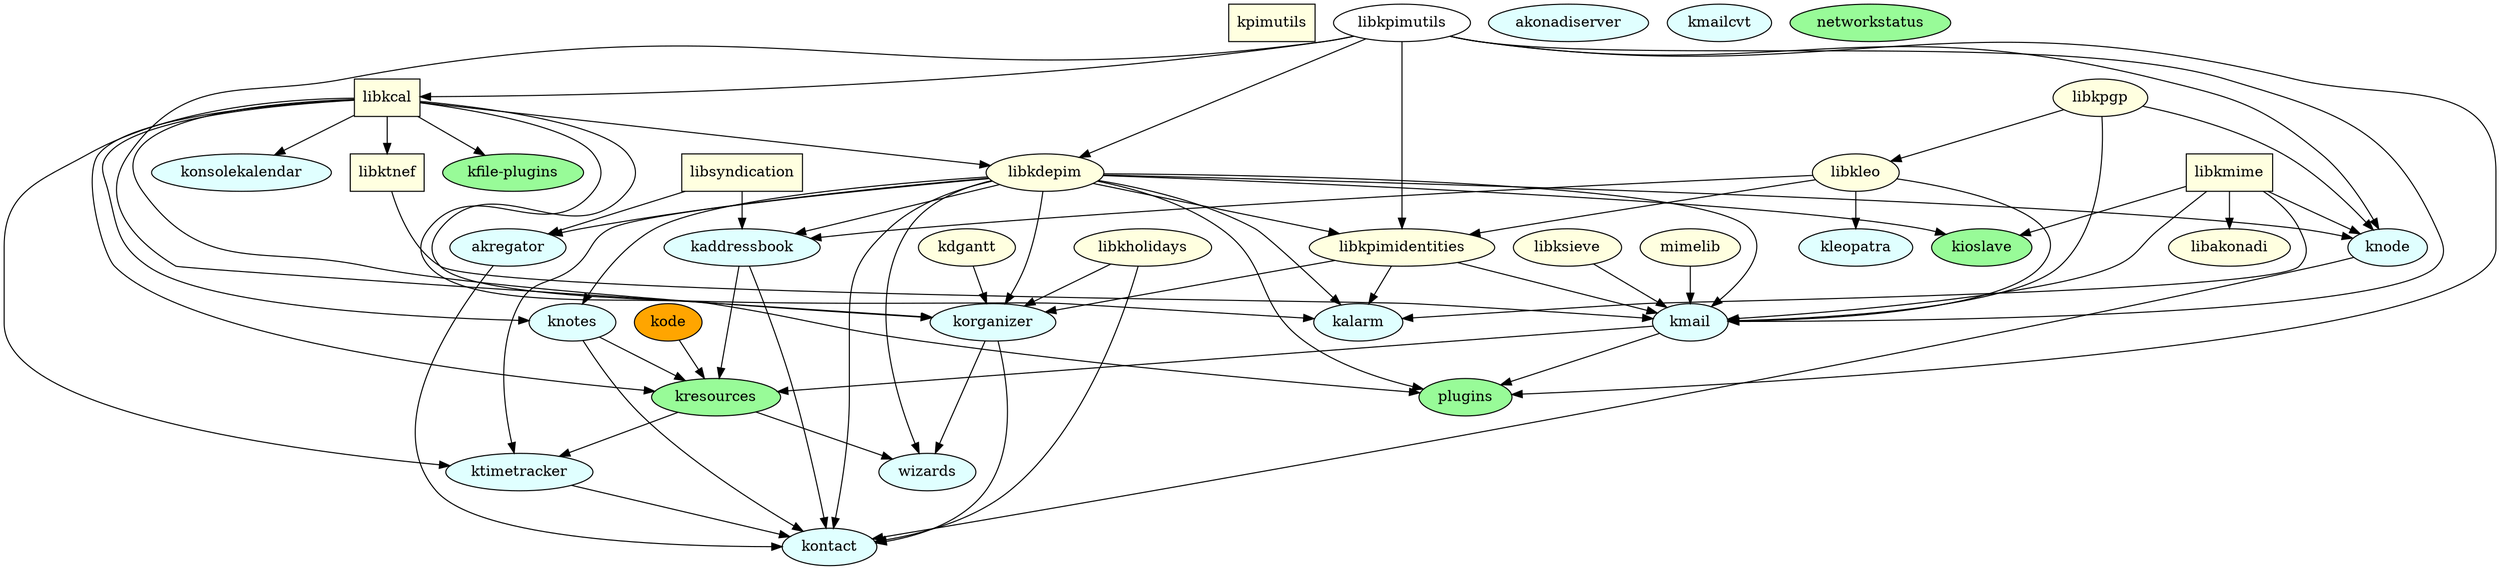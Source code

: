 # to create a ps file use 'dot -Tps -o dependency-graph.ps dependency-graph.dot' (dot it part of the graphviz package)
# This file is also included in Mainpage.dox, so if you change color codings
# etc., you might need to adapt Mainpage.dox as well.
strict digraph "inter-dependency graph for kdepim" {
        /*
           Node definitions
           Put all sub-dirs here.

           Color coding:
           shared libs: lightyellow
           static libs: pink
           plugins or other non-standalone modules: palegreen
           applications: lightcyan
           code generators or other development tools: orange
           disabled: lightgray

           Shapes:
           kdepimlibs: box
           kdepim: ellipse (default)
         */

        /* kdepimlibs */
        "kpimutils"[style=filled, fillcolor=lightyellow, shape=box, URL="../kdepimlibs-apidocs/kpimutils/html/index.html"];
        /* TODO: dependencies incomplete */
        /*"libkabc"[style=filled, fillcolor=lightyellow, shape=box];*/
        /*"libkresources"[style=filled, fillcolor=lightyellow, shape=box];*/
        "libkcal"[style=filled, fillcolor=lightyellow, shape=box, URL="../kdepimlibs-apidocs/kcal/html/index.html"];
        "libktnef"[style=filled, fillcolor=lightyellow, shape=box];
        "libsyndication"[style=filled, fillcolor=lightyellow, shape=box, URL="../kdepimlibs-apidocs/syndication/html/index.html"];
        "libkmime"[style=filled, fillcolor=lightyellow, shape=box, URL="../kdepimlibs-apidocs/kmime/html/index.html"];

        /* kdepim */
        "akonadiserver"[style=filled, fillcolor=lightcyan, URL="akonadi/akonadiserver/html/index.html"];
        "akregator"[style=filled, fillcolor=lightcyan, URL="akregator/html/index.html"];
        /* kabc ?? */
        "kaddressbook"[style=filled, fillcolor=lightcyan, URL="kaddressbook/html/index.html"];
        "kalarm"[style=filled, fillcolor=lightcyan, URL="kalarm/html/index.html"];
        "ktimetracker"[style=filled, fillcolor=lightcyan, URL="ktimetracker/html/index.html"];
        "kdgantt"[style=filled, fillcolor=lightyellow, URL="kdgantt/html/index.html"];
        "kfile-plugins"[style=filled, fillcolor=palegreen];
        "kioslave"[style=filled, fillcolor=palegreen, URL="kioslave/html/index.html"];
        "kleopatra"[style=filled, fillcolor=lightcyan, URL="kleopatra/html/index.html"];
        "kmail"[style=filled, fillcolor=lightcyan, URL="kmail/html/index.html"];
        "kmailcvt"[style=filled, fillcolor=lightcyan];
        "knode"[style=filled, fillcolor=lightcyan, URL="knode/html/index.html"];
        "knotes"[style=filled, fillcolor=lightcyan, URL="knotes/html/index.html"];
        "kode"[style=filled, fillcolor=orange];
        "konsolekalendar"[style=filled, fillcolor=lightcyan, URL="konsolekalendar/html/index.html"];
        "kontact"[style=filled, fillcolor=lightcyan, URL="kontact/html/index.html"];
        "korganizer"[style=filled, fillcolor=lightcyan, URL="korganizer/html/index.html"];
        "kresources"[style=filled, fillcolor=palegreen];
        "libakonadi"[style=filled, fillcolor=lightyellow, URL="akonadi/libakonadi/html/index.html"];
        "libkdepim"[style=filled, fillcolor=lightyellow, URL="libkdepim/html/index.html"];
        "libkholidays"[style=filled, fillcolor=lightyellow, URL="libkholidays/html/index.html"];
        "libkleo"[style=filled, fillcolor=lightyellow, URL="libkleo/html/index.html"];
        "libkpgp"[style=filled, fillcolor=lightyellow, URL="libkpgp/html/index.html"];
        "libkpimidentities"[style=filled, fillcolor=lightyellow, URL="libkpimidentities/html/index.html"];
        "libksieve"[style=filled, fillcolor=lightyellow];
        "mimelib"[style=filled, fillcolor=lightyellow];
        "networkstatus"[style=filled, fillcolor=palegreen];
        "plugins"[style=filled, fillcolor=palegreen];
        "wizards"[style=filled, fillcolor=lightcyan];

        /*
           Edge definitions
           Put all compile-time dependencies here.
        */
        "akregator" -> "kontact";
        "libkleo" -> "kleopatra";
        "libkleo" -> "kaddressbook";
        "libkleo" -> "kmail";
        "libkleo" -> "libkpimidentities";
        "kaddressbook" -> "kontact";
        "kaddressbook" -> "kresources";
        "kdgantt" -> "korganizer";
        "kmail" -> "kresources";
        "kmail" -> "plugins";
        "knotes" -> "kontact";
        "knotes" -> "kresources";
        "kode" -> "kresources";
        "korganizer" -> "kontact";
        "korganizer" -> "wizards";
        "kresources" -> "ktimetracker";
        "kresources" -> "wizards";
        "libkpimutils" -> "kmail";
        "libkpimutils" -> "knode";
        "libkpimutils" -> "korganizer";
        "libkpimutils" -> "libkcal";
        "libkpimutils" -> "libkdepim";
        "libkpimutils" -> "libkpimidentities";
        "libkpimutils" -> "plugins";
        "libkcal" -> "kalarm";
        "libkcal" -> "ktimetracker";
        "libkcal" -> "kfile-plugins";
        "libkcal" -> "knotes";
        "libkcal" -> "konsolekalendar";
        "libkcal" -> "korganizer";
        "libkcal" -> "kresources";
        "libkcal" -> "libkdepim";
        "libkcal" -> "plugins";
        "libkcal" -> "libktnef"
        "libkdepim" -> "akregator";
        "libkdepim" -> "kaddressbook";
        "libkdepim" -> "kalarm";
        "libkdepim" -> "ktimetracker";
        "libkdepim" -> "kioslave";
        "libkdepim" -> "kmail";
        "libkdepim" -> "knode";
        "libkdepim" -> "knotes";
        "libkdepim" -> "kontact";
        "libkdepim" -> "korganizer";
        "libkdepim" -> "libkpimidentities";
        "libkdepim" -> "plugins";
        "libkdepim" -> "wizards";
        "libkholidays" -> "kontact";
        "libkholidays" -> "korganizer";
        "libkmime" -> "kalarm";
        "libkmime" -> "kioslave";
        "libkmime" -> "kmail";
        "libkmime" -> "knode";
        "libkmime" -> "libakonadi";
        "libkpgp" -> "kmail";
        "libkpgp" -> "knode";
        "libkpgp" -> "libkleo";
        "libkpimidentities" -> "kmail";
        "libkpimidentities" -> "korganizer";
        "libkpimidentities" -> "kalarm";
        "libksieve" -> "kmail";
        "mimelib" -> "kmail";
        "ktimetracker" -> "kontact";
        "knode" -> "kontact";
        "libsyndication" -> "akregator";
        "libsyndication" -> "kaddressbook";
        "libktnef" -> "kmail";
        /* TODO: kabc deps incomplete
        "libkabc" -> "libkcal";
        "libkabc" -> "libktnef";*/
}

